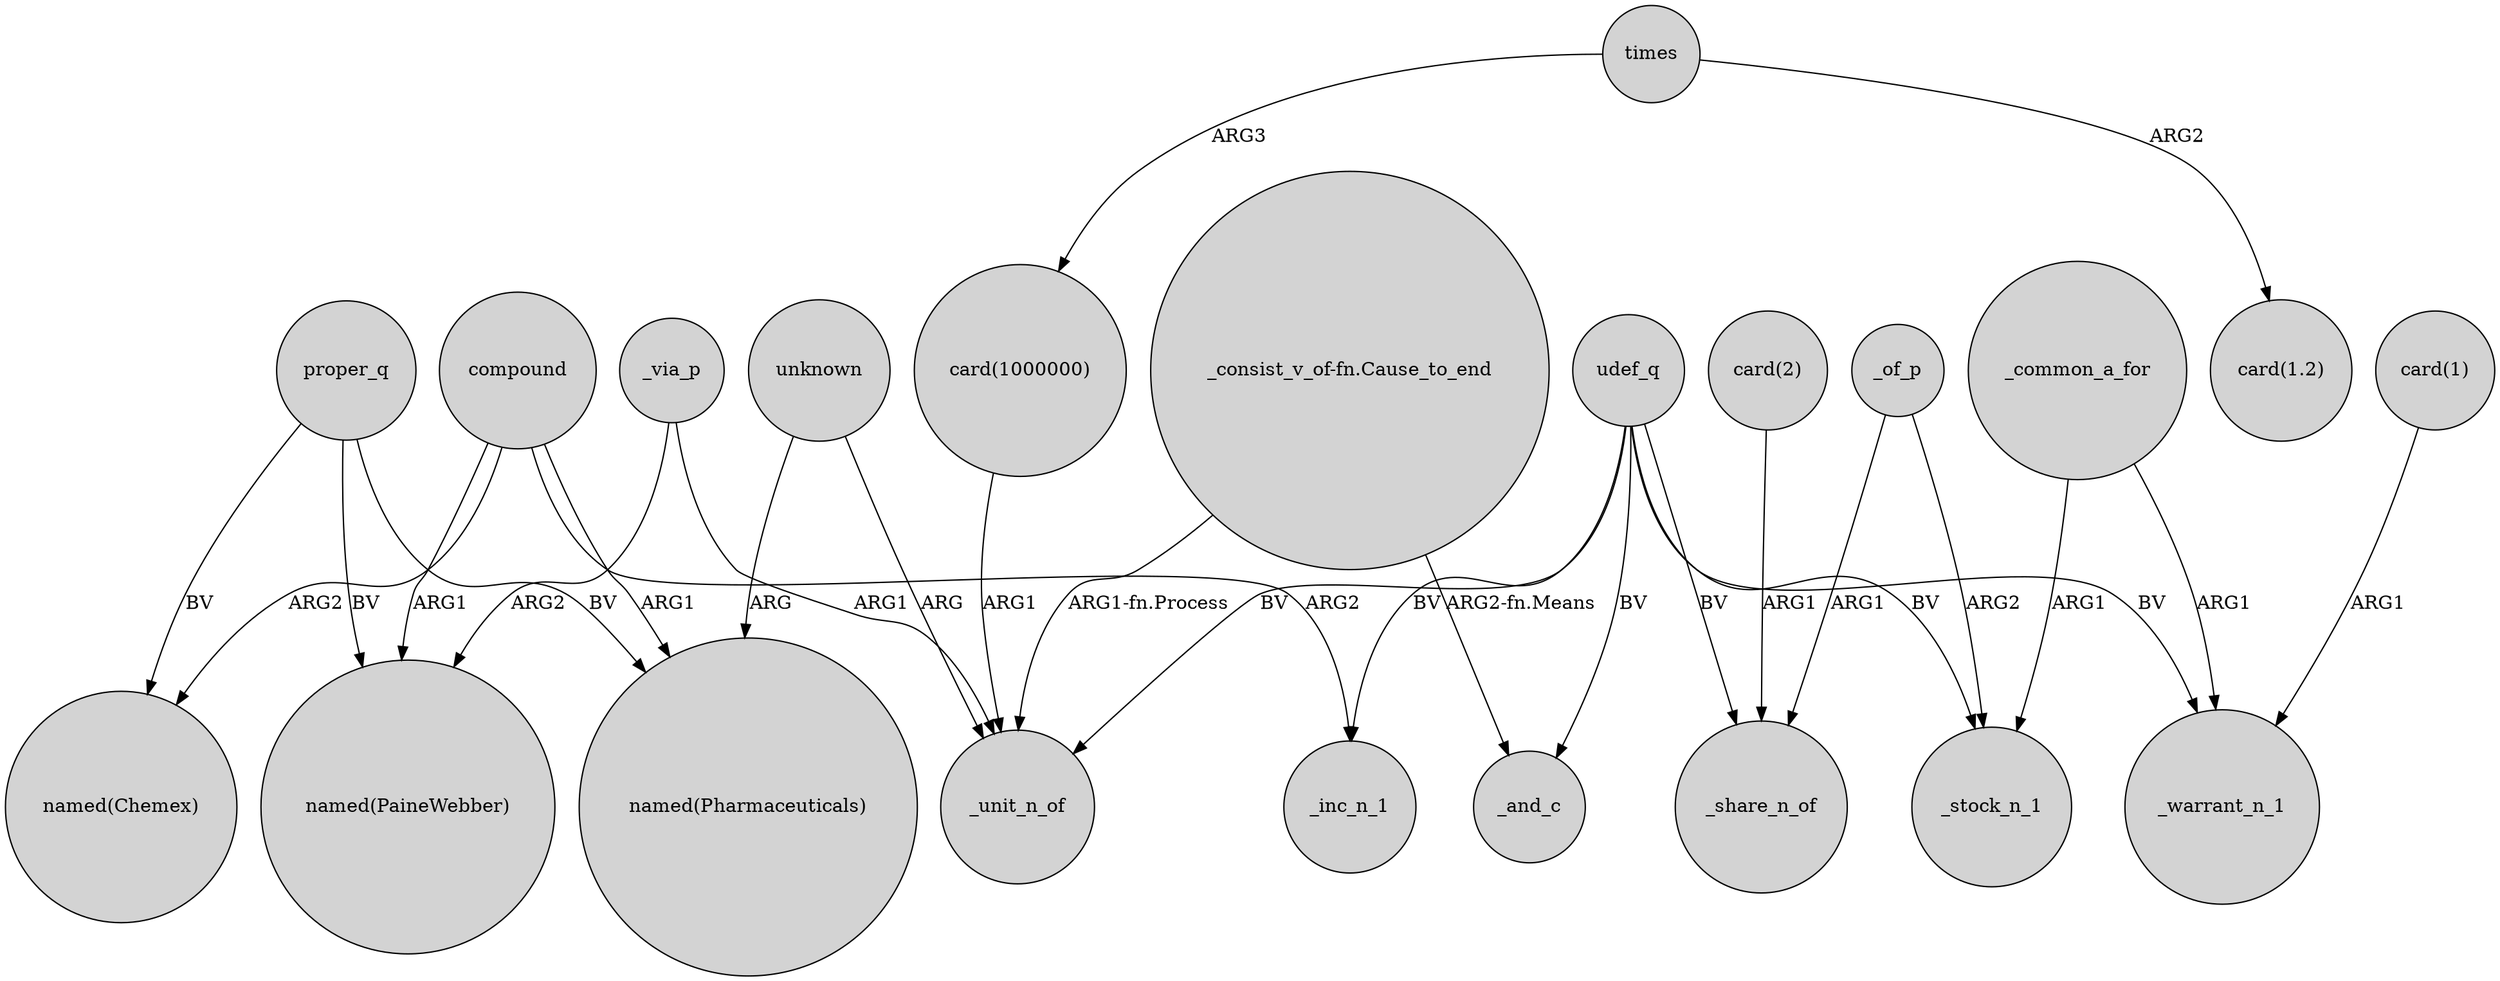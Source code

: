 digraph {
	node [shape=circle style=filled]
	unknown -> "named(Pharmaceuticals)" [label=ARG]
	_of_p -> _share_n_of [label=ARG1]
	"card(1)" -> _warrant_n_1 [label=ARG1]
	_common_a_for -> _stock_n_1 [label=ARG1]
	compound -> "named(Pharmaceuticals)" [label=ARG1]
	udef_q -> _unit_n_of [label=BV]
	proper_q -> "named(Pharmaceuticals)" [label=BV]
	times -> "card(1.2)" [label=ARG2]
	compound -> "named(Chemex)" [label=ARG2]
	"_consist_v_of-fn.Cause_to_end" -> _and_c [label="ARG2-fn.Means"]
	times -> "card(1000000)" [label=ARG3]
	udef_q -> _and_c [label=BV]
	proper_q -> "named(PaineWebber)" [label=BV]
	_via_p -> "named(PaineWebber)" [label=ARG2]
	proper_q -> "named(Chemex)" [label=BV]
	_common_a_for -> _warrant_n_1 [label=ARG1]
	udef_q -> _inc_n_1 [label=BV]
	udef_q -> _stock_n_1 [label=BV]
	compound -> _inc_n_1 [label=ARG2]
	"card(1000000)" -> _unit_n_of [label=ARG1]
	"_consist_v_of-fn.Cause_to_end" -> _unit_n_of [label="ARG1-fn.Process"]
	udef_q -> _share_n_of [label=BV]
	udef_q -> _warrant_n_1 [label=BV]
	"card(2)" -> _share_n_of [label=ARG1]
	unknown -> _unit_n_of [label=ARG]
	_of_p -> _stock_n_1 [label=ARG2]
	compound -> "named(PaineWebber)" [label=ARG1]
	_via_p -> _unit_n_of [label=ARG1]
}
